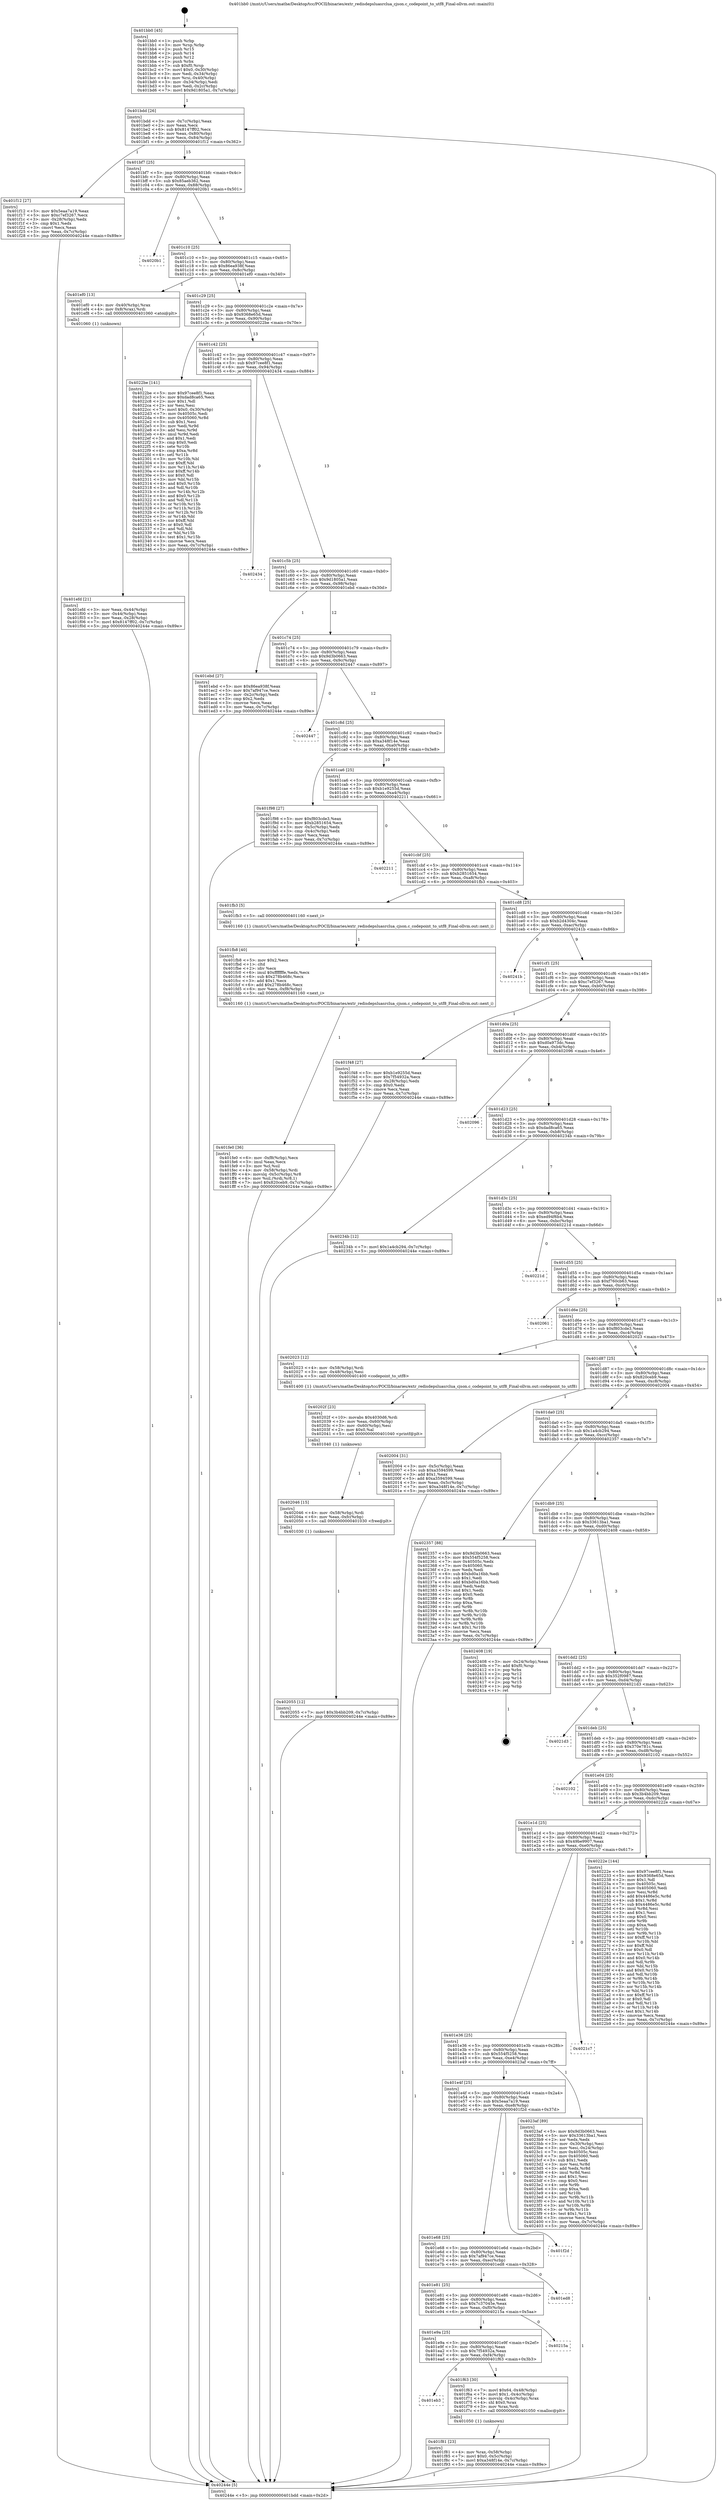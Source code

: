 digraph "0x401bb0" {
  label = "0x401bb0 (/mnt/c/Users/mathe/Desktop/tcc/POCII/binaries/extr_redisdepsluasrclua_cjson.c_codepoint_to_utf8_Final-ollvm.out::main(0))"
  labelloc = "t"
  node[shape=record]

  Entry [label="",width=0.3,height=0.3,shape=circle,fillcolor=black,style=filled]
  "0x401bdd" [label="{
     0x401bdd [26]\l
     | [instrs]\l
     &nbsp;&nbsp;0x401bdd \<+3\>: mov -0x7c(%rbp),%eax\l
     &nbsp;&nbsp;0x401be0 \<+2\>: mov %eax,%ecx\l
     &nbsp;&nbsp;0x401be2 \<+6\>: sub $0x8147ff02,%ecx\l
     &nbsp;&nbsp;0x401be8 \<+3\>: mov %eax,-0x80(%rbp)\l
     &nbsp;&nbsp;0x401beb \<+6\>: mov %ecx,-0x84(%rbp)\l
     &nbsp;&nbsp;0x401bf1 \<+6\>: je 0000000000401f12 \<main+0x362\>\l
  }"]
  "0x401f12" [label="{
     0x401f12 [27]\l
     | [instrs]\l
     &nbsp;&nbsp;0x401f12 \<+5\>: mov $0x5eaa7a19,%eax\l
     &nbsp;&nbsp;0x401f17 \<+5\>: mov $0xc7ef3267,%ecx\l
     &nbsp;&nbsp;0x401f1c \<+3\>: mov -0x28(%rbp),%edx\l
     &nbsp;&nbsp;0x401f1f \<+3\>: cmp $0x1,%edx\l
     &nbsp;&nbsp;0x401f22 \<+3\>: cmovl %ecx,%eax\l
     &nbsp;&nbsp;0x401f25 \<+3\>: mov %eax,-0x7c(%rbp)\l
     &nbsp;&nbsp;0x401f28 \<+5\>: jmp 000000000040244e \<main+0x89e\>\l
  }"]
  "0x401bf7" [label="{
     0x401bf7 [25]\l
     | [instrs]\l
     &nbsp;&nbsp;0x401bf7 \<+5\>: jmp 0000000000401bfc \<main+0x4c\>\l
     &nbsp;&nbsp;0x401bfc \<+3\>: mov -0x80(%rbp),%eax\l
     &nbsp;&nbsp;0x401bff \<+5\>: sub $0x85aeb362,%eax\l
     &nbsp;&nbsp;0x401c04 \<+6\>: mov %eax,-0x88(%rbp)\l
     &nbsp;&nbsp;0x401c0a \<+6\>: je 00000000004020b1 \<main+0x501\>\l
  }"]
  Exit [label="",width=0.3,height=0.3,shape=circle,fillcolor=black,style=filled,peripheries=2]
  "0x4020b1" [label="{
     0x4020b1\l
  }", style=dashed]
  "0x401c10" [label="{
     0x401c10 [25]\l
     | [instrs]\l
     &nbsp;&nbsp;0x401c10 \<+5\>: jmp 0000000000401c15 \<main+0x65\>\l
     &nbsp;&nbsp;0x401c15 \<+3\>: mov -0x80(%rbp),%eax\l
     &nbsp;&nbsp;0x401c18 \<+5\>: sub $0x86ea938f,%eax\l
     &nbsp;&nbsp;0x401c1d \<+6\>: mov %eax,-0x8c(%rbp)\l
     &nbsp;&nbsp;0x401c23 \<+6\>: je 0000000000401ef0 \<main+0x340\>\l
  }"]
  "0x402055" [label="{
     0x402055 [12]\l
     | [instrs]\l
     &nbsp;&nbsp;0x402055 \<+7\>: movl $0x3b4bb209,-0x7c(%rbp)\l
     &nbsp;&nbsp;0x40205c \<+5\>: jmp 000000000040244e \<main+0x89e\>\l
  }"]
  "0x401ef0" [label="{
     0x401ef0 [13]\l
     | [instrs]\l
     &nbsp;&nbsp;0x401ef0 \<+4\>: mov -0x40(%rbp),%rax\l
     &nbsp;&nbsp;0x401ef4 \<+4\>: mov 0x8(%rax),%rdi\l
     &nbsp;&nbsp;0x401ef8 \<+5\>: call 0000000000401060 \<atoi@plt\>\l
     | [calls]\l
     &nbsp;&nbsp;0x401060 \{1\} (unknown)\l
  }"]
  "0x401c29" [label="{
     0x401c29 [25]\l
     | [instrs]\l
     &nbsp;&nbsp;0x401c29 \<+5\>: jmp 0000000000401c2e \<main+0x7e\>\l
     &nbsp;&nbsp;0x401c2e \<+3\>: mov -0x80(%rbp),%eax\l
     &nbsp;&nbsp;0x401c31 \<+5\>: sub $0x9368e65d,%eax\l
     &nbsp;&nbsp;0x401c36 \<+6\>: mov %eax,-0x90(%rbp)\l
     &nbsp;&nbsp;0x401c3c \<+6\>: je 00000000004022be \<main+0x70e\>\l
  }"]
  "0x402046" [label="{
     0x402046 [15]\l
     | [instrs]\l
     &nbsp;&nbsp;0x402046 \<+4\>: mov -0x58(%rbp),%rdi\l
     &nbsp;&nbsp;0x40204a \<+6\>: mov %eax,-0xfc(%rbp)\l
     &nbsp;&nbsp;0x402050 \<+5\>: call 0000000000401030 \<free@plt\>\l
     | [calls]\l
     &nbsp;&nbsp;0x401030 \{1\} (unknown)\l
  }"]
  "0x4022be" [label="{
     0x4022be [141]\l
     | [instrs]\l
     &nbsp;&nbsp;0x4022be \<+5\>: mov $0x97cee8f1,%eax\l
     &nbsp;&nbsp;0x4022c3 \<+5\>: mov $0xdad8ca65,%ecx\l
     &nbsp;&nbsp;0x4022c8 \<+2\>: mov $0x1,%dl\l
     &nbsp;&nbsp;0x4022ca \<+2\>: xor %esi,%esi\l
     &nbsp;&nbsp;0x4022cc \<+7\>: movl $0x0,-0x30(%rbp)\l
     &nbsp;&nbsp;0x4022d3 \<+7\>: mov 0x40505c,%edi\l
     &nbsp;&nbsp;0x4022da \<+8\>: mov 0x405060,%r8d\l
     &nbsp;&nbsp;0x4022e2 \<+3\>: sub $0x1,%esi\l
     &nbsp;&nbsp;0x4022e5 \<+3\>: mov %edi,%r9d\l
     &nbsp;&nbsp;0x4022e8 \<+3\>: add %esi,%r9d\l
     &nbsp;&nbsp;0x4022eb \<+4\>: imul %r9d,%edi\l
     &nbsp;&nbsp;0x4022ef \<+3\>: and $0x1,%edi\l
     &nbsp;&nbsp;0x4022f2 \<+3\>: cmp $0x0,%edi\l
     &nbsp;&nbsp;0x4022f5 \<+4\>: sete %r10b\l
     &nbsp;&nbsp;0x4022f9 \<+4\>: cmp $0xa,%r8d\l
     &nbsp;&nbsp;0x4022fd \<+4\>: setl %r11b\l
     &nbsp;&nbsp;0x402301 \<+3\>: mov %r10b,%bl\l
     &nbsp;&nbsp;0x402304 \<+3\>: xor $0xff,%bl\l
     &nbsp;&nbsp;0x402307 \<+3\>: mov %r11b,%r14b\l
     &nbsp;&nbsp;0x40230a \<+4\>: xor $0xff,%r14b\l
     &nbsp;&nbsp;0x40230e \<+3\>: xor $0x0,%dl\l
     &nbsp;&nbsp;0x402311 \<+3\>: mov %bl,%r15b\l
     &nbsp;&nbsp;0x402314 \<+4\>: and $0x0,%r15b\l
     &nbsp;&nbsp;0x402318 \<+3\>: and %dl,%r10b\l
     &nbsp;&nbsp;0x40231b \<+3\>: mov %r14b,%r12b\l
     &nbsp;&nbsp;0x40231e \<+4\>: and $0x0,%r12b\l
     &nbsp;&nbsp;0x402322 \<+3\>: and %dl,%r11b\l
     &nbsp;&nbsp;0x402325 \<+3\>: or %r10b,%r15b\l
     &nbsp;&nbsp;0x402328 \<+3\>: or %r11b,%r12b\l
     &nbsp;&nbsp;0x40232b \<+3\>: xor %r12b,%r15b\l
     &nbsp;&nbsp;0x40232e \<+3\>: or %r14b,%bl\l
     &nbsp;&nbsp;0x402331 \<+3\>: xor $0xff,%bl\l
     &nbsp;&nbsp;0x402334 \<+3\>: or $0x0,%dl\l
     &nbsp;&nbsp;0x402337 \<+2\>: and %dl,%bl\l
     &nbsp;&nbsp;0x402339 \<+3\>: or %bl,%r15b\l
     &nbsp;&nbsp;0x40233c \<+4\>: test $0x1,%r15b\l
     &nbsp;&nbsp;0x402340 \<+3\>: cmovne %ecx,%eax\l
     &nbsp;&nbsp;0x402343 \<+3\>: mov %eax,-0x7c(%rbp)\l
     &nbsp;&nbsp;0x402346 \<+5\>: jmp 000000000040244e \<main+0x89e\>\l
  }"]
  "0x401c42" [label="{
     0x401c42 [25]\l
     | [instrs]\l
     &nbsp;&nbsp;0x401c42 \<+5\>: jmp 0000000000401c47 \<main+0x97\>\l
     &nbsp;&nbsp;0x401c47 \<+3\>: mov -0x80(%rbp),%eax\l
     &nbsp;&nbsp;0x401c4a \<+5\>: sub $0x97cee8f1,%eax\l
     &nbsp;&nbsp;0x401c4f \<+6\>: mov %eax,-0x94(%rbp)\l
     &nbsp;&nbsp;0x401c55 \<+6\>: je 0000000000402434 \<main+0x884\>\l
  }"]
  "0x40202f" [label="{
     0x40202f [23]\l
     | [instrs]\l
     &nbsp;&nbsp;0x40202f \<+10\>: movabs $0x4030d6,%rdi\l
     &nbsp;&nbsp;0x402039 \<+3\>: mov %eax,-0x60(%rbp)\l
     &nbsp;&nbsp;0x40203c \<+3\>: mov -0x60(%rbp),%esi\l
     &nbsp;&nbsp;0x40203f \<+2\>: mov $0x0,%al\l
     &nbsp;&nbsp;0x402041 \<+5\>: call 0000000000401040 \<printf@plt\>\l
     | [calls]\l
     &nbsp;&nbsp;0x401040 \{1\} (unknown)\l
  }"]
  "0x402434" [label="{
     0x402434\l
  }", style=dashed]
  "0x401c5b" [label="{
     0x401c5b [25]\l
     | [instrs]\l
     &nbsp;&nbsp;0x401c5b \<+5\>: jmp 0000000000401c60 \<main+0xb0\>\l
     &nbsp;&nbsp;0x401c60 \<+3\>: mov -0x80(%rbp),%eax\l
     &nbsp;&nbsp;0x401c63 \<+5\>: sub $0x9d1805a1,%eax\l
     &nbsp;&nbsp;0x401c68 \<+6\>: mov %eax,-0x98(%rbp)\l
     &nbsp;&nbsp;0x401c6e \<+6\>: je 0000000000401ebd \<main+0x30d\>\l
  }"]
  "0x401fe0" [label="{
     0x401fe0 [36]\l
     | [instrs]\l
     &nbsp;&nbsp;0x401fe0 \<+6\>: mov -0xf8(%rbp),%ecx\l
     &nbsp;&nbsp;0x401fe6 \<+3\>: imul %eax,%ecx\l
     &nbsp;&nbsp;0x401fe9 \<+3\>: mov %cl,%sil\l
     &nbsp;&nbsp;0x401fec \<+4\>: mov -0x58(%rbp),%rdi\l
     &nbsp;&nbsp;0x401ff0 \<+4\>: movslq -0x5c(%rbp),%r8\l
     &nbsp;&nbsp;0x401ff4 \<+4\>: mov %sil,(%rdi,%r8,1)\l
     &nbsp;&nbsp;0x401ff8 \<+7\>: movl $0x820ceb9,-0x7c(%rbp)\l
     &nbsp;&nbsp;0x401fff \<+5\>: jmp 000000000040244e \<main+0x89e\>\l
  }"]
  "0x401ebd" [label="{
     0x401ebd [27]\l
     | [instrs]\l
     &nbsp;&nbsp;0x401ebd \<+5\>: mov $0x86ea938f,%eax\l
     &nbsp;&nbsp;0x401ec2 \<+5\>: mov $0x7af947ce,%ecx\l
     &nbsp;&nbsp;0x401ec7 \<+3\>: mov -0x2c(%rbp),%edx\l
     &nbsp;&nbsp;0x401eca \<+3\>: cmp $0x2,%edx\l
     &nbsp;&nbsp;0x401ecd \<+3\>: cmovne %ecx,%eax\l
     &nbsp;&nbsp;0x401ed0 \<+3\>: mov %eax,-0x7c(%rbp)\l
     &nbsp;&nbsp;0x401ed3 \<+5\>: jmp 000000000040244e \<main+0x89e\>\l
  }"]
  "0x401c74" [label="{
     0x401c74 [25]\l
     | [instrs]\l
     &nbsp;&nbsp;0x401c74 \<+5\>: jmp 0000000000401c79 \<main+0xc9\>\l
     &nbsp;&nbsp;0x401c79 \<+3\>: mov -0x80(%rbp),%eax\l
     &nbsp;&nbsp;0x401c7c \<+5\>: sub $0x9d3b0663,%eax\l
     &nbsp;&nbsp;0x401c81 \<+6\>: mov %eax,-0x9c(%rbp)\l
     &nbsp;&nbsp;0x401c87 \<+6\>: je 0000000000402447 \<main+0x897\>\l
  }"]
  "0x40244e" [label="{
     0x40244e [5]\l
     | [instrs]\l
     &nbsp;&nbsp;0x40244e \<+5\>: jmp 0000000000401bdd \<main+0x2d\>\l
  }"]
  "0x401bb0" [label="{
     0x401bb0 [45]\l
     | [instrs]\l
     &nbsp;&nbsp;0x401bb0 \<+1\>: push %rbp\l
     &nbsp;&nbsp;0x401bb1 \<+3\>: mov %rsp,%rbp\l
     &nbsp;&nbsp;0x401bb4 \<+2\>: push %r15\l
     &nbsp;&nbsp;0x401bb6 \<+2\>: push %r14\l
     &nbsp;&nbsp;0x401bb8 \<+2\>: push %r12\l
     &nbsp;&nbsp;0x401bba \<+1\>: push %rbx\l
     &nbsp;&nbsp;0x401bbb \<+7\>: sub $0xf0,%rsp\l
     &nbsp;&nbsp;0x401bc2 \<+7\>: movl $0x0,-0x30(%rbp)\l
     &nbsp;&nbsp;0x401bc9 \<+3\>: mov %edi,-0x34(%rbp)\l
     &nbsp;&nbsp;0x401bcc \<+4\>: mov %rsi,-0x40(%rbp)\l
     &nbsp;&nbsp;0x401bd0 \<+3\>: mov -0x34(%rbp),%edi\l
     &nbsp;&nbsp;0x401bd3 \<+3\>: mov %edi,-0x2c(%rbp)\l
     &nbsp;&nbsp;0x401bd6 \<+7\>: movl $0x9d1805a1,-0x7c(%rbp)\l
  }"]
  "0x401efd" [label="{
     0x401efd [21]\l
     | [instrs]\l
     &nbsp;&nbsp;0x401efd \<+3\>: mov %eax,-0x44(%rbp)\l
     &nbsp;&nbsp;0x401f00 \<+3\>: mov -0x44(%rbp),%eax\l
     &nbsp;&nbsp;0x401f03 \<+3\>: mov %eax,-0x28(%rbp)\l
     &nbsp;&nbsp;0x401f06 \<+7\>: movl $0x8147ff02,-0x7c(%rbp)\l
     &nbsp;&nbsp;0x401f0d \<+5\>: jmp 000000000040244e \<main+0x89e\>\l
  }"]
  "0x401fb8" [label="{
     0x401fb8 [40]\l
     | [instrs]\l
     &nbsp;&nbsp;0x401fb8 \<+5\>: mov $0x2,%ecx\l
     &nbsp;&nbsp;0x401fbd \<+1\>: cltd\l
     &nbsp;&nbsp;0x401fbe \<+2\>: idiv %ecx\l
     &nbsp;&nbsp;0x401fc0 \<+6\>: imul $0xfffffffe,%edx,%ecx\l
     &nbsp;&nbsp;0x401fc6 \<+6\>: sub $0x278b468c,%ecx\l
     &nbsp;&nbsp;0x401fcc \<+3\>: add $0x1,%ecx\l
     &nbsp;&nbsp;0x401fcf \<+6\>: add $0x278b468c,%ecx\l
     &nbsp;&nbsp;0x401fd5 \<+6\>: mov %ecx,-0xf8(%rbp)\l
     &nbsp;&nbsp;0x401fdb \<+5\>: call 0000000000401160 \<next_i\>\l
     | [calls]\l
     &nbsp;&nbsp;0x401160 \{1\} (/mnt/c/Users/mathe/Desktop/tcc/POCII/binaries/extr_redisdepsluasrclua_cjson.c_codepoint_to_utf8_Final-ollvm.out::next_i)\l
  }"]
  "0x402447" [label="{
     0x402447\l
  }", style=dashed]
  "0x401c8d" [label="{
     0x401c8d [25]\l
     | [instrs]\l
     &nbsp;&nbsp;0x401c8d \<+5\>: jmp 0000000000401c92 \<main+0xe2\>\l
     &nbsp;&nbsp;0x401c92 \<+3\>: mov -0x80(%rbp),%eax\l
     &nbsp;&nbsp;0x401c95 \<+5\>: sub $0xa348f14e,%eax\l
     &nbsp;&nbsp;0x401c9a \<+6\>: mov %eax,-0xa0(%rbp)\l
     &nbsp;&nbsp;0x401ca0 \<+6\>: je 0000000000401f98 \<main+0x3e8\>\l
  }"]
  "0x401f81" [label="{
     0x401f81 [23]\l
     | [instrs]\l
     &nbsp;&nbsp;0x401f81 \<+4\>: mov %rax,-0x58(%rbp)\l
     &nbsp;&nbsp;0x401f85 \<+7\>: movl $0x0,-0x5c(%rbp)\l
     &nbsp;&nbsp;0x401f8c \<+7\>: movl $0xa348f14e,-0x7c(%rbp)\l
     &nbsp;&nbsp;0x401f93 \<+5\>: jmp 000000000040244e \<main+0x89e\>\l
  }"]
  "0x401f98" [label="{
     0x401f98 [27]\l
     | [instrs]\l
     &nbsp;&nbsp;0x401f98 \<+5\>: mov $0xf803cde3,%eax\l
     &nbsp;&nbsp;0x401f9d \<+5\>: mov $0xb2851654,%ecx\l
     &nbsp;&nbsp;0x401fa2 \<+3\>: mov -0x5c(%rbp),%edx\l
     &nbsp;&nbsp;0x401fa5 \<+3\>: cmp -0x4c(%rbp),%edx\l
     &nbsp;&nbsp;0x401fa8 \<+3\>: cmovl %ecx,%eax\l
     &nbsp;&nbsp;0x401fab \<+3\>: mov %eax,-0x7c(%rbp)\l
     &nbsp;&nbsp;0x401fae \<+5\>: jmp 000000000040244e \<main+0x89e\>\l
  }"]
  "0x401ca6" [label="{
     0x401ca6 [25]\l
     | [instrs]\l
     &nbsp;&nbsp;0x401ca6 \<+5\>: jmp 0000000000401cab \<main+0xfb\>\l
     &nbsp;&nbsp;0x401cab \<+3\>: mov -0x80(%rbp),%eax\l
     &nbsp;&nbsp;0x401cae \<+5\>: sub $0xb1e9255d,%eax\l
     &nbsp;&nbsp;0x401cb3 \<+6\>: mov %eax,-0xa4(%rbp)\l
     &nbsp;&nbsp;0x401cb9 \<+6\>: je 0000000000402211 \<main+0x661\>\l
  }"]
  "0x401eb3" [label="{
     0x401eb3\l
  }", style=dashed]
  "0x402211" [label="{
     0x402211\l
  }", style=dashed]
  "0x401cbf" [label="{
     0x401cbf [25]\l
     | [instrs]\l
     &nbsp;&nbsp;0x401cbf \<+5\>: jmp 0000000000401cc4 \<main+0x114\>\l
     &nbsp;&nbsp;0x401cc4 \<+3\>: mov -0x80(%rbp),%eax\l
     &nbsp;&nbsp;0x401cc7 \<+5\>: sub $0xb2851654,%eax\l
     &nbsp;&nbsp;0x401ccc \<+6\>: mov %eax,-0xa8(%rbp)\l
     &nbsp;&nbsp;0x401cd2 \<+6\>: je 0000000000401fb3 \<main+0x403\>\l
  }"]
  "0x401f63" [label="{
     0x401f63 [30]\l
     | [instrs]\l
     &nbsp;&nbsp;0x401f63 \<+7\>: movl $0x64,-0x48(%rbp)\l
     &nbsp;&nbsp;0x401f6a \<+7\>: movl $0x1,-0x4c(%rbp)\l
     &nbsp;&nbsp;0x401f71 \<+4\>: movslq -0x4c(%rbp),%rax\l
     &nbsp;&nbsp;0x401f75 \<+4\>: shl $0x0,%rax\l
     &nbsp;&nbsp;0x401f79 \<+3\>: mov %rax,%rdi\l
     &nbsp;&nbsp;0x401f7c \<+5\>: call 0000000000401050 \<malloc@plt\>\l
     | [calls]\l
     &nbsp;&nbsp;0x401050 \{1\} (unknown)\l
  }"]
  "0x401fb3" [label="{
     0x401fb3 [5]\l
     | [instrs]\l
     &nbsp;&nbsp;0x401fb3 \<+5\>: call 0000000000401160 \<next_i\>\l
     | [calls]\l
     &nbsp;&nbsp;0x401160 \{1\} (/mnt/c/Users/mathe/Desktop/tcc/POCII/binaries/extr_redisdepsluasrclua_cjson.c_codepoint_to_utf8_Final-ollvm.out::next_i)\l
  }"]
  "0x401cd8" [label="{
     0x401cd8 [25]\l
     | [instrs]\l
     &nbsp;&nbsp;0x401cd8 \<+5\>: jmp 0000000000401cdd \<main+0x12d\>\l
     &nbsp;&nbsp;0x401cdd \<+3\>: mov -0x80(%rbp),%eax\l
     &nbsp;&nbsp;0x401ce0 \<+5\>: sub $0xb2d4304c,%eax\l
     &nbsp;&nbsp;0x401ce5 \<+6\>: mov %eax,-0xac(%rbp)\l
     &nbsp;&nbsp;0x401ceb \<+6\>: je 000000000040241b \<main+0x86b\>\l
  }"]
  "0x401e9a" [label="{
     0x401e9a [25]\l
     | [instrs]\l
     &nbsp;&nbsp;0x401e9a \<+5\>: jmp 0000000000401e9f \<main+0x2ef\>\l
     &nbsp;&nbsp;0x401e9f \<+3\>: mov -0x80(%rbp),%eax\l
     &nbsp;&nbsp;0x401ea2 \<+5\>: sub $0x7f54932a,%eax\l
     &nbsp;&nbsp;0x401ea7 \<+6\>: mov %eax,-0xf4(%rbp)\l
     &nbsp;&nbsp;0x401ead \<+6\>: je 0000000000401f63 \<main+0x3b3\>\l
  }"]
  "0x40241b" [label="{
     0x40241b\l
  }", style=dashed]
  "0x401cf1" [label="{
     0x401cf1 [25]\l
     | [instrs]\l
     &nbsp;&nbsp;0x401cf1 \<+5\>: jmp 0000000000401cf6 \<main+0x146\>\l
     &nbsp;&nbsp;0x401cf6 \<+3\>: mov -0x80(%rbp),%eax\l
     &nbsp;&nbsp;0x401cf9 \<+5\>: sub $0xc7ef3267,%eax\l
     &nbsp;&nbsp;0x401cfe \<+6\>: mov %eax,-0xb0(%rbp)\l
     &nbsp;&nbsp;0x401d04 \<+6\>: je 0000000000401f48 \<main+0x398\>\l
  }"]
  "0x40215a" [label="{
     0x40215a\l
  }", style=dashed]
  "0x401f48" [label="{
     0x401f48 [27]\l
     | [instrs]\l
     &nbsp;&nbsp;0x401f48 \<+5\>: mov $0xb1e9255d,%eax\l
     &nbsp;&nbsp;0x401f4d \<+5\>: mov $0x7f54932a,%ecx\l
     &nbsp;&nbsp;0x401f52 \<+3\>: mov -0x28(%rbp),%edx\l
     &nbsp;&nbsp;0x401f55 \<+3\>: cmp $0x0,%edx\l
     &nbsp;&nbsp;0x401f58 \<+3\>: cmove %ecx,%eax\l
     &nbsp;&nbsp;0x401f5b \<+3\>: mov %eax,-0x7c(%rbp)\l
     &nbsp;&nbsp;0x401f5e \<+5\>: jmp 000000000040244e \<main+0x89e\>\l
  }"]
  "0x401d0a" [label="{
     0x401d0a [25]\l
     | [instrs]\l
     &nbsp;&nbsp;0x401d0a \<+5\>: jmp 0000000000401d0f \<main+0x15f\>\l
     &nbsp;&nbsp;0x401d0f \<+3\>: mov -0x80(%rbp),%eax\l
     &nbsp;&nbsp;0x401d12 \<+5\>: sub $0xd0a973dc,%eax\l
     &nbsp;&nbsp;0x401d17 \<+6\>: mov %eax,-0xb4(%rbp)\l
     &nbsp;&nbsp;0x401d1d \<+6\>: je 0000000000402096 \<main+0x4e6\>\l
  }"]
  "0x401e81" [label="{
     0x401e81 [25]\l
     | [instrs]\l
     &nbsp;&nbsp;0x401e81 \<+5\>: jmp 0000000000401e86 \<main+0x2d6\>\l
     &nbsp;&nbsp;0x401e86 \<+3\>: mov -0x80(%rbp),%eax\l
     &nbsp;&nbsp;0x401e89 \<+5\>: sub $0x7c37045e,%eax\l
     &nbsp;&nbsp;0x401e8e \<+6\>: mov %eax,-0xf0(%rbp)\l
     &nbsp;&nbsp;0x401e94 \<+6\>: je 000000000040215a \<main+0x5aa\>\l
  }"]
  "0x402096" [label="{
     0x402096\l
  }", style=dashed]
  "0x401d23" [label="{
     0x401d23 [25]\l
     | [instrs]\l
     &nbsp;&nbsp;0x401d23 \<+5\>: jmp 0000000000401d28 \<main+0x178\>\l
     &nbsp;&nbsp;0x401d28 \<+3\>: mov -0x80(%rbp),%eax\l
     &nbsp;&nbsp;0x401d2b \<+5\>: sub $0xdad8ca65,%eax\l
     &nbsp;&nbsp;0x401d30 \<+6\>: mov %eax,-0xb8(%rbp)\l
     &nbsp;&nbsp;0x401d36 \<+6\>: je 000000000040234b \<main+0x79b\>\l
  }"]
  "0x401ed8" [label="{
     0x401ed8\l
  }", style=dashed]
  "0x40234b" [label="{
     0x40234b [12]\l
     | [instrs]\l
     &nbsp;&nbsp;0x40234b \<+7\>: movl $0x1a4cb294,-0x7c(%rbp)\l
     &nbsp;&nbsp;0x402352 \<+5\>: jmp 000000000040244e \<main+0x89e\>\l
  }"]
  "0x401d3c" [label="{
     0x401d3c [25]\l
     | [instrs]\l
     &nbsp;&nbsp;0x401d3c \<+5\>: jmp 0000000000401d41 \<main+0x191\>\l
     &nbsp;&nbsp;0x401d41 \<+3\>: mov -0x80(%rbp),%eax\l
     &nbsp;&nbsp;0x401d44 \<+5\>: sub $0xed94f6b4,%eax\l
     &nbsp;&nbsp;0x401d49 \<+6\>: mov %eax,-0xbc(%rbp)\l
     &nbsp;&nbsp;0x401d4f \<+6\>: je 000000000040221d \<main+0x66d\>\l
  }"]
  "0x401e68" [label="{
     0x401e68 [25]\l
     | [instrs]\l
     &nbsp;&nbsp;0x401e68 \<+5\>: jmp 0000000000401e6d \<main+0x2bd\>\l
     &nbsp;&nbsp;0x401e6d \<+3\>: mov -0x80(%rbp),%eax\l
     &nbsp;&nbsp;0x401e70 \<+5\>: sub $0x7af947ce,%eax\l
     &nbsp;&nbsp;0x401e75 \<+6\>: mov %eax,-0xec(%rbp)\l
     &nbsp;&nbsp;0x401e7b \<+6\>: je 0000000000401ed8 \<main+0x328\>\l
  }"]
  "0x40221d" [label="{
     0x40221d\l
  }", style=dashed]
  "0x401d55" [label="{
     0x401d55 [25]\l
     | [instrs]\l
     &nbsp;&nbsp;0x401d55 \<+5\>: jmp 0000000000401d5a \<main+0x1aa\>\l
     &nbsp;&nbsp;0x401d5a \<+3\>: mov -0x80(%rbp),%eax\l
     &nbsp;&nbsp;0x401d5d \<+5\>: sub $0xf760cb63,%eax\l
     &nbsp;&nbsp;0x401d62 \<+6\>: mov %eax,-0xc0(%rbp)\l
     &nbsp;&nbsp;0x401d68 \<+6\>: je 0000000000402061 \<main+0x4b1\>\l
  }"]
  "0x401f2d" [label="{
     0x401f2d\l
  }", style=dashed]
  "0x402061" [label="{
     0x402061\l
  }", style=dashed]
  "0x401d6e" [label="{
     0x401d6e [25]\l
     | [instrs]\l
     &nbsp;&nbsp;0x401d6e \<+5\>: jmp 0000000000401d73 \<main+0x1c3\>\l
     &nbsp;&nbsp;0x401d73 \<+3\>: mov -0x80(%rbp),%eax\l
     &nbsp;&nbsp;0x401d76 \<+5\>: sub $0xf803cde3,%eax\l
     &nbsp;&nbsp;0x401d7b \<+6\>: mov %eax,-0xc4(%rbp)\l
     &nbsp;&nbsp;0x401d81 \<+6\>: je 0000000000402023 \<main+0x473\>\l
  }"]
  "0x401e4f" [label="{
     0x401e4f [25]\l
     | [instrs]\l
     &nbsp;&nbsp;0x401e4f \<+5\>: jmp 0000000000401e54 \<main+0x2a4\>\l
     &nbsp;&nbsp;0x401e54 \<+3\>: mov -0x80(%rbp),%eax\l
     &nbsp;&nbsp;0x401e57 \<+5\>: sub $0x5eaa7a19,%eax\l
     &nbsp;&nbsp;0x401e5c \<+6\>: mov %eax,-0xe8(%rbp)\l
     &nbsp;&nbsp;0x401e62 \<+6\>: je 0000000000401f2d \<main+0x37d\>\l
  }"]
  "0x402023" [label="{
     0x402023 [12]\l
     | [instrs]\l
     &nbsp;&nbsp;0x402023 \<+4\>: mov -0x58(%rbp),%rdi\l
     &nbsp;&nbsp;0x402027 \<+3\>: mov -0x48(%rbp),%esi\l
     &nbsp;&nbsp;0x40202a \<+5\>: call 0000000000401400 \<codepoint_to_utf8\>\l
     | [calls]\l
     &nbsp;&nbsp;0x401400 \{1\} (/mnt/c/Users/mathe/Desktop/tcc/POCII/binaries/extr_redisdepsluasrclua_cjson.c_codepoint_to_utf8_Final-ollvm.out::codepoint_to_utf8)\l
  }"]
  "0x401d87" [label="{
     0x401d87 [25]\l
     | [instrs]\l
     &nbsp;&nbsp;0x401d87 \<+5\>: jmp 0000000000401d8c \<main+0x1dc\>\l
     &nbsp;&nbsp;0x401d8c \<+3\>: mov -0x80(%rbp),%eax\l
     &nbsp;&nbsp;0x401d8f \<+5\>: sub $0x820ceb9,%eax\l
     &nbsp;&nbsp;0x401d94 \<+6\>: mov %eax,-0xc8(%rbp)\l
     &nbsp;&nbsp;0x401d9a \<+6\>: je 0000000000402004 \<main+0x454\>\l
  }"]
  "0x4023af" [label="{
     0x4023af [89]\l
     | [instrs]\l
     &nbsp;&nbsp;0x4023af \<+5\>: mov $0x9d3b0663,%eax\l
     &nbsp;&nbsp;0x4023b4 \<+5\>: mov $0x33613ba1,%ecx\l
     &nbsp;&nbsp;0x4023b9 \<+2\>: xor %edx,%edx\l
     &nbsp;&nbsp;0x4023bb \<+3\>: mov -0x30(%rbp),%esi\l
     &nbsp;&nbsp;0x4023be \<+3\>: mov %esi,-0x24(%rbp)\l
     &nbsp;&nbsp;0x4023c1 \<+7\>: mov 0x40505c,%esi\l
     &nbsp;&nbsp;0x4023c8 \<+7\>: mov 0x405060,%edi\l
     &nbsp;&nbsp;0x4023cf \<+3\>: sub $0x1,%edx\l
     &nbsp;&nbsp;0x4023d2 \<+3\>: mov %esi,%r8d\l
     &nbsp;&nbsp;0x4023d5 \<+3\>: add %edx,%r8d\l
     &nbsp;&nbsp;0x4023d8 \<+4\>: imul %r8d,%esi\l
     &nbsp;&nbsp;0x4023dc \<+3\>: and $0x1,%esi\l
     &nbsp;&nbsp;0x4023df \<+3\>: cmp $0x0,%esi\l
     &nbsp;&nbsp;0x4023e2 \<+4\>: sete %r9b\l
     &nbsp;&nbsp;0x4023e6 \<+3\>: cmp $0xa,%edi\l
     &nbsp;&nbsp;0x4023e9 \<+4\>: setl %r10b\l
     &nbsp;&nbsp;0x4023ed \<+3\>: mov %r9b,%r11b\l
     &nbsp;&nbsp;0x4023f0 \<+3\>: and %r10b,%r11b\l
     &nbsp;&nbsp;0x4023f3 \<+3\>: xor %r10b,%r9b\l
     &nbsp;&nbsp;0x4023f6 \<+3\>: or %r9b,%r11b\l
     &nbsp;&nbsp;0x4023f9 \<+4\>: test $0x1,%r11b\l
     &nbsp;&nbsp;0x4023fd \<+3\>: cmovne %ecx,%eax\l
     &nbsp;&nbsp;0x402400 \<+3\>: mov %eax,-0x7c(%rbp)\l
     &nbsp;&nbsp;0x402403 \<+5\>: jmp 000000000040244e \<main+0x89e\>\l
  }"]
  "0x402004" [label="{
     0x402004 [31]\l
     | [instrs]\l
     &nbsp;&nbsp;0x402004 \<+3\>: mov -0x5c(%rbp),%eax\l
     &nbsp;&nbsp;0x402007 \<+5\>: sub $0xa3594599,%eax\l
     &nbsp;&nbsp;0x40200c \<+3\>: add $0x1,%eax\l
     &nbsp;&nbsp;0x40200f \<+5\>: add $0xa3594599,%eax\l
     &nbsp;&nbsp;0x402014 \<+3\>: mov %eax,-0x5c(%rbp)\l
     &nbsp;&nbsp;0x402017 \<+7\>: movl $0xa348f14e,-0x7c(%rbp)\l
     &nbsp;&nbsp;0x40201e \<+5\>: jmp 000000000040244e \<main+0x89e\>\l
  }"]
  "0x401da0" [label="{
     0x401da0 [25]\l
     | [instrs]\l
     &nbsp;&nbsp;0x401da0 \<+5\>: jmp 0000000000401da5 \<main+0x1f5\>\l
     &nbsp;&nbsp;0x401da5 \<+3\>: mov -0x80(%rbp),%eax\l
     &nbsp;&nbsp;0x401da8 \<+5\>: sub $0x1a4cb294,%eax\l
     &nbsp;&nbsp;0x401dad \<+6\>: mov %eax,-0xcc(%rbp)\l
     &nbsp;&nbsp;0x401db3 \<+6\>: je 0000000000402357 \<main+0x7a7\>\l
  }"]
  "0x401e36" [label="{
     0x401e36 [25]\l
     | [instrs]\l
     &nbsp;&nbsp;0x401e36 \<+5\>: jmp 0000000000401e3b \<main+0x28b\>\l
     &nbsp;&nbsp;0x401e3b \<+3\>: mov -0x80(%rbp),%eax\l
     &nbsp;&nbsp;0x401e3e \<+5\>: sub $0x554f5258,%eax\l
     &nbsp;&nbsp;0x401e43 \<+6\>: mov %eax,-0xe4(%rbp)\l
     &nbsp;&nbsp;0x401e49 \<+6\>: je 00000000004023af \<main+0x7ff\>\l
  }"]
  "0x402357" [label="{
     0x402357 [88]\l
     | [instrs]\l
     &nbsp;&nbsp;0x402357 \<+5\>: mov $0x9d3b0663,%eax\l
     &nbsp;&nbsp;0x40235c \<+5\>: mov $0x554f5258,%ecx\l
     &nbsp;&nbsp;0x402361 \<+7\>: mov 0x40505c,%edx\l
     &nbsp;&nbsp;0x402368 \<+7\>: mov 0x405060,%esi\l
     &nbsp;&nbsp;0x40236f \<+2\>: mov %edx,%edi\l
     &nbsp;&nbsp;0x402371 \<+6\>: sub $0xbd0a16bb,%edi\l
     &nbsp;&nbsp;0x402377 \<+3\>: sub $0x1,%edi\l
     &nbsp;&nbsp;0x40237a \<+6\>: add $0xbd0a16bb,%edi\l
     &nbsp;&nbsp;0x402380 \<+3\>: imul %edi,%edx\l
     &nbsp;&nbsp;0x402383 \<+3\>: and $0x1,%edx\l
     &nbsp;&nbsp;0x402386 \<+3\>: cmp $0x0,%edx\l
     &nbsp;&nbsp;0x402389 \<+4\>: sete %r8b\l
     &nbsp;&nbsp;0x40238d \<+3\>: cmp $0xa,%esi\l
     &nbsp;&nbsp;0x402390 \<+4\>: setl %r9b\l
     &nbsp;&nbsp;0x402394 \<+3\>: mov %r8b,%r10b\l
     &nbsp;&nbsp;0x402397 \<+3\>: and %r9b,%r10b\l
     &nbsp;&nbsp;0x40239a \<+3\>: xor %r9b,%r8b\l
     &nbsp;&nbsp;0x40239d \<+3\>: or %r8b,%r10b\l
     &nbsp;&nbsp;0x4023a0 \<+4\>: test $0x1,%r10b\l
     &nbsp;&nbsp;0x4023a4 \<+3\>: cmovne %ecx,%eax\l
     &nbsp;&nbsp;0x4023a7 \<+3\>: mov %eax,-0x7c(%rbp)\l
     &nbsp;&nbsp;0x4023aa \<+5\>: jmp 000000000040244e \<main+0x89e\>\l
  }"]
  "0x401db9" [label="{
     0x401db9 [25]\l
     | [instrs]\l
     &nbsp;&nbsp;0x401db9 \<+5\>: jmp 0000000000401dbe \<main+0x20e\>\l
     &nbsp;&nbsp;0x401dbe \<+3\>: mov -0x80(%rbp),%eax\l
     &nbsp;&nbsp;0x401dc1 \<+5\>: sub $0x33613ba1,%eax\l
     &nbsp;&nbsp;0x401dc6 \<+6\>: mov %eax,-0xd0(%rbp)\l
     &nbsp;&nbsp;0x401dcc \<+6\>: je 0000000000402408 \<main+0x858\>\l
  }"]
  "0x4021c7" [label="{
     0x4021c7\l
  }", style=dashed]
  "0x402408" [label="{
     0x402408 [19]\l
     | [instrs]\l
     &nbsp;&nbsp;0x402408 \<+3\>: mov -0x24(%rbp),%eax\l
     &nbsp;&nbsp;0x40240b \<+7\>: add $0xf0,%rsp\l
     &nbsp;&nbsp;0x402412 \<+1\>: pop %rbx\l
     &nbsp;&nbsp;0x402413 \<+2\>: pop %r12\l
     &nbsp;&nbsp;0x402415 \<+2\>: pop %r14\l
     &nbsp;&nbsp;0x402417 \<+2\>: pop %r15\l
     &nbsp;&nbsp;0x402419 \<+1\>: pop %rbp\l
     &nbsp;&nbsp;0x40241a \<+1\>: ret\l
  }"]
  "0x401dd2" [label="{
     0x401dd2 [25]\l
     | [instrs]\l
     &nbsp;&nbsp;0x401dd2 \<+5\>: jmp 0000000000401dd7 \<main+0x227\>\l
     &nbsp;&nbsp;0x401dd7 \<+3\>: mov -0x80(%rbp),%eax\l
     &nbsp;&nbsp;0x401dda \<+5\>: sub $0x352f0987,%eax\l
     &nbsp;&nbsp;0x401ddf \<+6\>: mov %eax,-0xd4(%rbp)\l
     &nbsp;&nbsp;0x401de5 \<+6\>: je 00000000004021d3 \<main+0x623\>\l
  }"]
  "0x401e1d" [label="{
     0x401e1d [25]\l
     | [instrs]\l
     &nbsp;&nbsp;0x401e1d \<+5\>: jmp 0000000000401e22 \<main+0x272\>\l
     &nbsp;&nbsp;0x401e22 \<+3\>: mov -0x80(%rbp),%eax\l
     &nbsp;&nbsp;0x401e25 \<+5\>: sub $0x49be9907,%eax\l
     &nbsp;&nbsp;0x401e2a \<+6\>: mov %eax,-0xe0(%rbp)\l
     &nbsp;&nbsp;0x401e30 \<+6\>: je 00000000004021c7 \<main+0x617\>\l
  }"]
  "0x4021d3" [label="{
     0x4021d3\l
  }", style=dashed]
  "0x401deb" [label="{
     0x401deb [25]\l
     | [instrs]\l
     &nbsp;&nbsp;0x401deb \<+5\>: jmp 0000000000401df0 \<main+0x240\>\l
     &nbsp;&nbsp;0x401df0 \<+3\>: mov -0x80(%rbp),%eax\l
     &nbsp;&nbsp;0x401df3 \<+5\>: sub $0x370e781c,%eax\l
     &nbsp;&nbsp;0x401df8 \<+6\>: mov %eax,-0xd8(%rbp)\l
     &nbsp;&nbsp;0x401dfe \<+6\>: je 0000000000402102 \<main+0x552\>\l
  }"]
  "0x40222e" [label="{
     0x40222e [144]\l
     | [instrs]\l
     &nbsp;&nbsp;0x40222e \<+5\>: mov $0x97cee8f1,%eax\l
     &nbsp;&nbsp;0x402233 \<+5\>: mov $0x9368e65d,%ecx\l
     &nbsp;&nbsp;0x402238 \<+2\>: mov $0x1,%dl\l
     &nbsp;&nbsp;0x40223a \<+7\>: mov 0x40505c,%esi\l
     &nbsp;&nbsp;0x402241 \<+7\>: mov 0x405060,%edi\l
     &nbsp;&nbsp;0x402248 \<+3\>: mov %esi,%r8d\l
     &nbsp;&nbsp;0x40224b \<+7\>: add $0x4486e5c,%r8d\l
     &nbsp;&nbsp;0x402252 \<+4\>: sub $0x1,%r8d\l
     &nbsp;&nbsp;0x402256 \<+7\>: sub $0x4486e5c,%r8d\l
     &nbsp;&nbsp;0x40225d \<+4\>: imul %r8d,%esi\l
     &nbsp;&nbsp;0x402261 \<+3\>: and $0x1,%esi\l
     &nbsp;&nbsp;0x402264 \<+3\>: cmp $0x0,%esi\l
     &nbsp;&nbsp;0x402267 \<+4\>: sete %r9b\l
     &nbsp;&nbsp;0x40226b \<+3\>: cmp $0xa,%edi\l
     &nbsp;&nbsp;0x40226e \<+4\>: setl %r10b\l
     &nbsp;&nbsp;0x402272 \<+3\>: mov %r9b,%r11b\l
     &nbsp;&nbsp;0x402275 \<+4\>: xor $0xff,%r11b\l
     &nbsp;&nbsp;0x402279 \<+3\>: mov %r10b,%bl\l
     &nbsp;&nbsp;0x40227c \<+3\>: xor $0xff,%bl\l
     &nbsp;&nbsp;0x40227f \<+3\>: xor $0x0,%dl\l
     &nbsp;&nbsp;0x402282 \<+3\>: mov %r11b,%r14b\l
     &nbsp;&nbsp;0x402285 \<+4\>: and $0x0,%r14b\l
     &nbsp;&nbsp;0x402289 \<+3\>: and %dl,%r9b\l
     &nbsp;&nbsp;0x40228c \<+3\>: mov %bl,%r15b\l
     &nbsp;&nbsp;0x40228f \<+4\>: and $0x0,%r15b\l
     &nbsp;&nbsp;0x402293 \<+3\>: and %dl,%r10b\l
     &nbsp;&nbsp;0x402296 \<+3\>: or %r9b,%r14b\l
     &nbsp;&nbsp;0x402299 \<+3\>: or %r10b,%r15b\l
     &nbsp;&nbsp;0x40229c \<+3\>: xor %r15b,%r14b\l
     &nbsp;&nbsp;0x40229f \<+3\>: or %bl,%r11b\l
     &nbsp;&nbsp;0x4022a2 \<+4\>: xor $0xff,%r11b\l
     &nbsp;&nbsp;0x4022a6 \<+3\>: or $0x0,%dl\l
     &nbsp;&nbsp;0x4022a9 \<+3\>: and %dl,%r11b\l
     &nbsp;&nbsp;0x4022ac \<+3\>: or %r11b,%r14b\l
     &nbsp;&nbsp;0x4022af \<+4\>: test $0x1,%r14b\l
     &nbsp;&nbsp;0x4022b3 \<+3\>: cmovne %ecx,%eax\l
     &nbsp;&nbsp;0x4022b6 \<+3\>: mov %eax,-0x7c(%rbp)\l
     &nbsp;&nbsp;0x4022b9 \<+5\>: jmp 000000000040244e \<main+0x89e\>\l
  }"]
  "0x402102" [label="{
     0x402102\l
  }", style=dashed]
  "0x401e04" [label="{
     0x401e04 [25]\l
     | [instrs]\l
     &nbsp;&nbsp;0x401e04 \<+5\>: jmp 0000000000401e09 \<main+0x259\>\l
     &nbsp;&nbsp;0x401e09 \<+3\>: mov -0x80(%rbp),%eax\l
     &nbsp;&nbsp;0x401e0c \<+5\>: sub $0x3b4bb209,%eax\l
     &nbsp;&nbsp;0x401e11 \<+6\>: mov %eax,-0xdc(%rbp)\l
     &nbsp;&nbsp;0x401e17 \<+6\>: je 000000000040222e \<main+0x67e\>\l
  }"]
  Entry -> "0x401bb0" [label=" 1"]
  "0x401bdd" -> "0x401f12" [label=" 1"]
  "0x401bdd" -> "0x401bf7" [label=" 15"]
  "0x402408" -> Exit [label=" 1"]
  "0x401bf7" -> "0x4020b1" [label=" 0"]
  "0x401bf7" -> "0x401c10" [label=" 15"]
  "0x4023af" -> "0x40244e" [label=" 1"]
  "0x401c10" -> "0x401ef0" [label=" 1"]
  "0x401c10" -> "0x401c29" [label=" 14"]
  "0x402357" -> "0x40244e" [label=" 1"]
  "0x401c29" -> "0x4022be" [label=" 1"]
  "0x401c29" -> "0x401c42" [label=" 13"]
  "0x40234b" -> "0x40244e" [label=" 1"]
  "0x401c42" -> "0x402434" [label=" 0"]
  "0x401c42" -> "0x401c5b" [label=" 13"]
  "0x4022be" -> "0x40244e" [label=" 1"]
  "0x401c5b" -> "0x401ebd" [label=" 1"]
  "0x401c5b" -> "0x401c74" [label=" 12"]
  "0x401ebd" -> "0x40244e" [label=" 1"]
  "0x401bb0" -> "0x401bdd" [label=" 1"]
  "0x40244e" -> "0x401bdd" [label=" 15"]
  "0x401ef0" -> "0x401efd" [label=" 1"]
  "0x401efd" -> "0x40244e" [label=" 1"]
  "0x401f12" -> "0x40244e" [label=" 1"]
  "0x40222e" -> "0x40244e" [label=" 1"]
  "0x401c74" -> "0x402447" [label=" 0"]
  "0x401c74" -> "0x401c8d" [label=" 12"]
  "0x402055" -> "0x40244e" [label=" 1"]
  "0x401c8d" -> "0x401f98" [label=" 2"]
  "0x401c8d" -> "0x401ca6" [label=" 10"]
  "0x402046" -> "0x402055" [label=" 1"]
  "0x401ca6" -> "0x402211" [label=" 0"]
  "0x401ca6" -> "0x401cbf" [label=" 10"]
  "0x40202f" -> "0x402046" [label=" 1"]
  "0x401cbf" -> "0x401fb3" [label=" 1"]
  "0x401cbf" -> "0x401cd8" [label=" 9"]
  "0x402023" -> "0x40202f" [label=" 1"]
  "0x401cd8" -> "0x40241b" [label=" 0"]
  "0x401cd8" -> "0x401cf1" [label=" 9"]
  "0x401fe0" -> "0x40244e" [label=" 1"]
  "0x401cf1" -> "0x401f48" [label=" 1"]
  "0x401cf1" -> "0x401d0a" [label=" 8"]
  "0x401f48" -> "0x40244e" [label=" 1"]
  "0x401fb8" -> "0x401fe0" [label=" 1"]
  "0x401d0a" -> "0x402096" [label=" 0"]
  "0x401d0a" -> "0x401d23" [label=" 8"]
  "0x401f98" -> "0x40244e" [label=" 2"]
  "0x401d23" -> "0x40234b" [label=" 1"]
  "0x401d23" -> "0x401d3c" [label=" 7"]
  "0x401f81" -> "0x40244e" [label=" 1"]
  "0x401d3c" -> "0x40221d" [label=" 0"]
  "0x401d3c" -> "0x401d55" [label=" 7"]
  "0x401e9a" -> "0x401eb3" [label=" 0"]
  "0x401d55" -> "0x402061" [label=" 0"]
  "0x401d55" -> "0x401d6e" [label=" 7"]
  "0x401e9a" -> "0x401f63" [label=" 1"]
  "0x401d6e" -> "0x402023" [label=" 1"]
  "0x401d6e" -> "0x401d87" [label=" 6"]
  "0x401e81" -> "0x401e9a" [label=" 1"]
  "0x401d87" -> "0x402004" [label=" 1"]
  "0x401d87" -> "0x401da0" [label=" 5"]
  "0x401e81" -> "0x40215a" [label=" 0"]
  "0x401da0" -> "0x402357" [label=" 1"]
  "0x401da0" -> "0x401db9" [label=" 4"]
  "0x401e68" -> "0x401e81" [label=" 1"]
  "0x401db9" -> "0x402408" [label=" 1"]
  "0x401db9" -> "0x401dd2" [label=" 3"]
  "0x401e68" -> "0x401ed8" [label=" 0"]
  "0x401dd2" -> "0x4021d3" [label=" 0"]
  "0x401dd2" -> "0x401deb" [label=" 3"]
  "0x401e4f" -> "0x401e68" [label=" 1"]
  "0x401deb" -> "0x402102" [label=" 0"]
  "0x401deb" -> "0x401e04" [label=" 3"]
  "0x401e4f" -> "0x401f2d" [label=" 0"]
  "0x401e04" -> "0x40222e" [label=" 1"]
  "0x401e04" -> "0x401e1d" [label=" 2"]
  "0x401f63" -> "0x401f81" [label=" 1"]
  "0x401e1d" -> "0x4021c7" [label=" 0"]
  "0x401e1d" -> "0x401e36" [label=" 2"]
  "0x401fb3" -> "0x401fb8" [label=" 1"]
  "0x401e36" -> "0x4023af" [label=" 1"]
  "0x401e36" -> "0x401e4f" [label=" 1"]
  "0x402004" -> "0x40244e" [label=" 1"]
}
